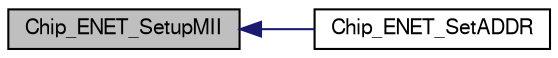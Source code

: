 digraph "Chip_ENET_SetupMII"
{
  edge [fontname="FreeSans",fontsize="10",labelfontname="FreeSans",labelfontsize="10"];
  node [fontname="FreeSans",fontsize="10",shape=record];
  rankdir="LR";
  Node1 [label="Chip_ENET_SetupMII",height=0.2,width=0.4,color="black", fillcolor="grey75", style="filled", fontcolor="black"];
  Node1 -> Node2 [dir="back",color="midnightblue",fontsize="10",style="solid"];
  Node2 [label="Chip_ENET_SetADDR",height=0.2,width=0.4,color="black", fillcolor="white", style="filled",URL="$group__ENET__17XX__40XX.html#ga6d915db1de0ba98ac0cdb1df8c59515b",tooltip="Sets the address of the interface. "];
}

